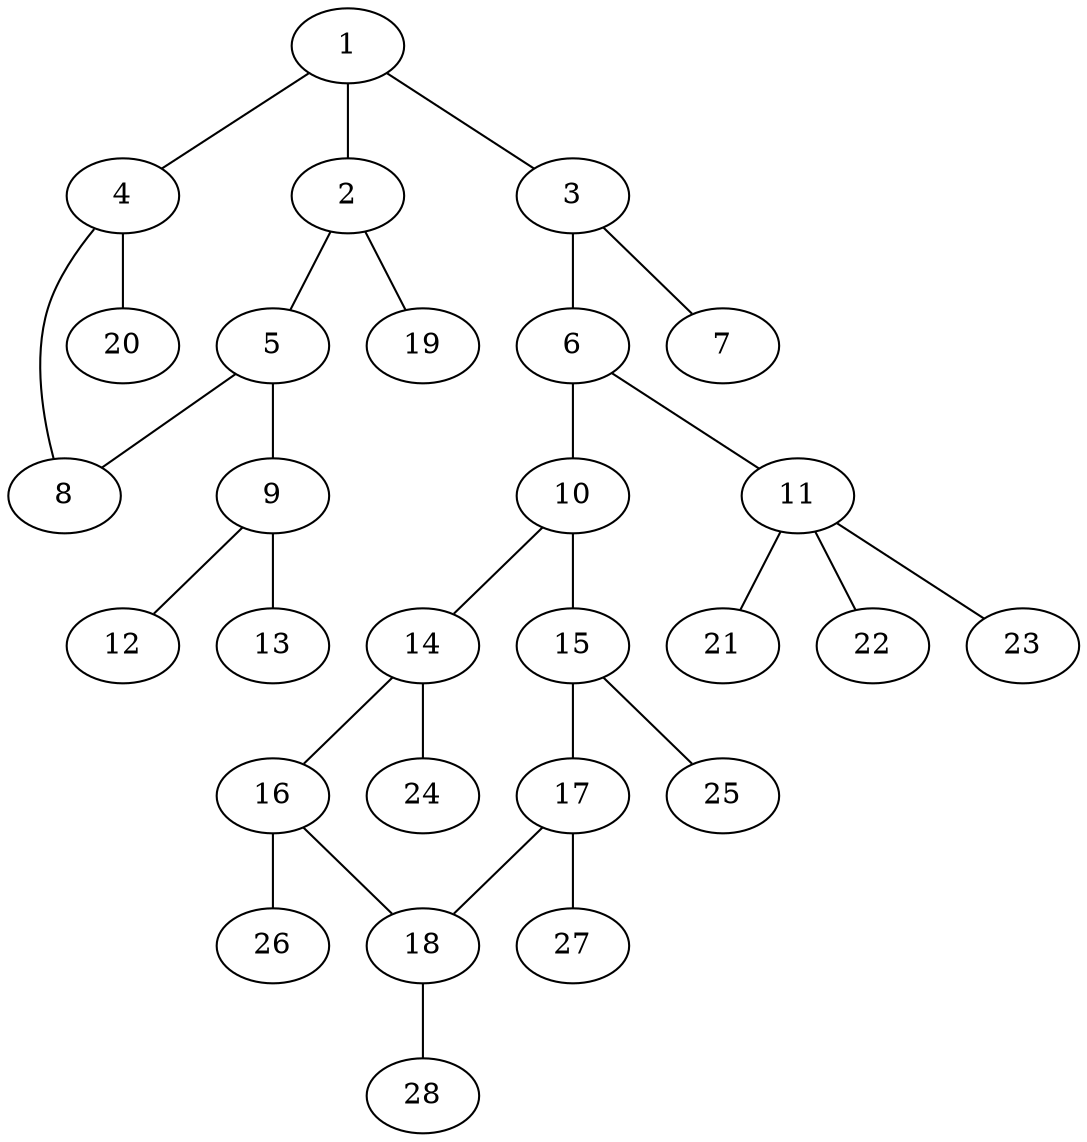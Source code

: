 graph molecule_1772 {
	1	 [chem=C];
	2	 [chem=C];
	1 -- 2	 [valence=1];
	3	 [chem=C];
	1 -- 3	 [valence=1];
	4	 [chem=C];
	1 -- 4	 [valence=2];
	5	 [chem=C];
	2 -- 5	 [valence=2];
	19	 [chem=H];
	2 -- 19	 [valence=1];
	6	 [chem=N];
	3 -- 6	 [valence=1];
	7	 [chem=O];
	3 -- 7	 [valence=2];
	8	 [chem=S];
	4 -- 8	 [valence=1];
	20	 [chem=H];
	4 -- 20	 [valence=1];
	5 -- 8	 [valence=1];
	9	 [chem=N];
	5 -- 9	 [valence=1];
	10	 [chem=C];
	6 -- 10	 [valence=1];
	11	 [chem=C];
	6 -- 11	 [valence=1];
	12	 [chem=O];
	9 -- 12	 [valence=2];
	13	 [chem=O];
	9 -- 13	 [valence=1];
	14	 [chem=C];
	10 -- 14	 [valence=2];
	15	 [chem=C];
	10 -- 15	 [valence=1];
	21	 [chem=H];
	11 -- 21	 [valence=1];
	22	 [chem=H];
	11 -- 22	 [valence=1];
	23	 [chem=H];
	11 -- 23	 [valence=1];
	16	 [chem=C];
	14 -- 16	 [valence=1];
	24	 [chem=H];
	14 -- 24	 [valence=1];
	17	 [chem=C];
	15 -- 17	 [valence=2];
	25	 [chem=H];
	15 -- 25	 [valence=1];
	18	 [chem=C];
	16 -- 18	 [valence=2];
	26	 [chem=H];
	16 -- 26	 [valence=1];
	17 -- 18	 [valence=1];
	27	 [chem=H];
	17 -- 27	 [valence=1];
	28	 [chem=H];
	18 -- 28	 [valence=1];
}
